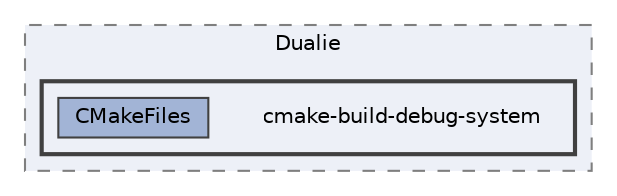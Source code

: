 digraph "C/Users/101142429/CLionProjects/Dualie/cmake-build-debug-system"
{
 // LATEX_PDF_SIZE
  bgcolor="transparent";
  edge [fontname=Helvetica,fontsize=10,labelfontname=Helvetica,labelfontsize=10];
  node [fontname=Helvetica,fontsize=10,shape=box,height=0.2,width=0.4];
  compound=true
  subgraph clusterdir_b4c0bd4152313e519b04bee829a8cd95 {
    graph [ bgcolor="#edf0f7", pencolor="grey50", label="Dualie", fontname=Helvetica,fontsize=10 style="filled,dashed", URL="dir_b4c0bd4152313e519b04bee829a8cd95.html",tooltip=""]
  subgraph clusterdir_10c39ff7dacf86066a4a81b5d1fe5375 {
    graph [ bgcolor="#edf0f7", pencolor="grey25", label="", fontname=Helvetica,fontsize=10 style="filled,bold", URL="dir_10c39ff7dacf86066a4a81b5d1fe5375.html",tooltip=""]
    dir_10c39ff7dacf86066a4a81b5d1fe5375 [shape=plaintext, label="cmake-build-debug-system"];
  dir_0d903e6f5506d6dfa2916cfa0cdddec4 [label="CMakeFiles", fillcolor="#a2b4d6", color="grey25", style="filled", URL="dir_0d903e6f5506d6dfa2916cfa0cdddec4.html",tooltip=""];
  }
  }
}
